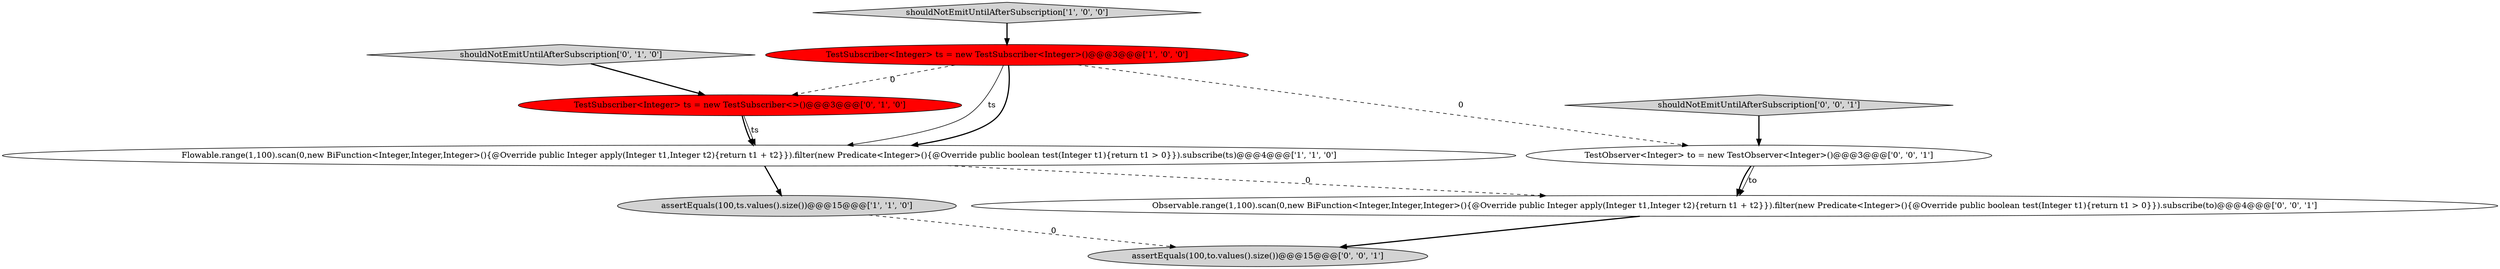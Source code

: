 digraph {
1 [style = filled, label = "shouldNotEmitUntilAfterSubscription['1', '0', '0']", fillcolor = lightgray, shape = diamond image = "AAA0AAABBB1BBB"];
9 [style = filled, label = "TestObserver<Integer> to = new TestObserver<Integer>()@@@3@@@['0', '0', '1']", fillcolor = white, shape = ellipse image = "AAA0AAABBB3BBB"];
2 [style = filled, label = "TestSubscriber<Integer> ts = new TestSubscriber<Integer>()@@@3@@@['1', '0', '0']", fillcolor = red, shape = ellipse image = "AAA1AAABBB1BBB"];
6 [style = filled, label = "shouldNotEmitUntilAfterSubscription['0', '0', '1']", fillcolor = lightgray, shape = diamond image = "AAA0AAABBB3BBB"];
3 [style = filled, label = "assertEquals(100,ts.values().size())@@@15@@@['1', '1', '0']", fillcolor = lightgray, shape = ellipse image = "AAA0AAABBB1BBB"];
5 [style = filled, label = "shouldNotEmitUntilAfterSubscription['0', '1', '0']", fillcolor = lightgray, shape = diamond image = "AAA0AAABBB2BBB"];
7 [style = filled, label = "assertEquals(100,to.values().size())@@@15@@@['0', '0', '1']", fillcolor = lightgray, shape = ellipse image = "AAA0AAABBB3BBB"];
0 [style = filled, label = "Flowable.range(1,100).scan(0,new BiFunction<Integer,Integer,Integer>(){@Override public Integer apply(Integer t1,Integer t2){return t1 + t2}}).filter(new Predicate<Integer>(){@Override public boolean test(Integer t1){return t1 > 0}}).subscribe(ts)@@@4@@@['1', '1', '0']", fillcolor = white, shape = ellipse image = "AAA0AAABBB1BBB"];
8 [style = filled, label = "Observable.range(1,100).scan(0,new BiFunction<Integer,Integer,Integer>(){@Override public Integer apply(Integer t1,Integer t2){return t1 + t2}}).filter(new Predicate<Integer>(){@Override public boolean test(Integer t1){return t1 > 0}}).subscribe(to)@@@4@@@['0', '0', '1']", fillcolor = white, shape = ellipse image = "AAA0AAABBB3BBB"];
4 [style = filled, label = "TestSubscriber<Integer> ts = new TestSubscriber<>()@@@3@@@['0', '1', '0']", fillcolor = red, shape = ellipse image = "AAA1AAABBB2BBB"];
0->3 [style = bold, label=""];
0->8 [style = dashed, label="0"];
2->0 [style = solid, label="ts"];
4->0 [style = solid, label="ts"];
1->2 [style = bold, label=""];
2->0 [style = bold, label=""];
6->9 [style = bold, label=""];
9->8 [style = bold, label=""];
2->9 [style = dashed, label="0"];
3->7 [style = dashed, label="0"];
9->8 [style = solid, label="to"];
5->4 [style = bold, label=""];
8->7 [style = bold, label=""];
4->0 [style = bold, label=""];
2->4 [style = dashed, label="0"];
}
